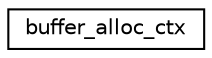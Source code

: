 digraph "Graphical Class Hierarchy"
{
 // LATEX_PDF_SIZE
  edge [fontname="Helvetica",fontsize="10",labelfontname="Helvetica",labelfontsize="10"];
  node [fontname="Helvetica",fontsize="10",shape=record];
  rankdir="LR";
  Node0 [label="buffer_alloc_ctx",height=0.2,width=0.4,color="black", fillcolor="white", style="filled",URL="$d1/d8f/structbuffer__alloc__ctx.html",tooltip=" "];
}

